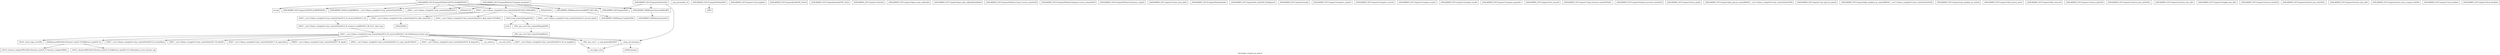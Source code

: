 digraph "Call graph: compute_pe_atom.ll" {
	label="Call graph: compute_pe_atom.ll";

	Node0x564b32cb4a20 [shape=record,label="{_ZNSt7__cxx1112basic_stringIcSt11char_traitsIcESaIcEED1Ev}"];
	Node0x564b32d1c910 [shape=record,label="{_ZN9LAMMPS_NS13ComputePEAtomC2EPNS_6LAMMPSEiPPc}"];
	Node0x564b32d1c910 -> Node0x564b32cb7160;
	Node0x564b32d1c910 -> Node0x564b32ced1b0;
	Node0x564b32d1c910 -> Node0x564b32cf3cf0;
	Node0x564b32d1c910 -> Node0x564b32cb25f0;
	Node0x564b32d1c910 -> Node0x564b32cb1e70;
	Node0x564b32d1c910 -> Node0x564b32ce86f0;
	Node0x564b32d1c910 -> Node0x564b32cb4a20;
	Node0x564b32d1c910 -> Node0x564b32cb3760;
	Node0x564b32ce8660 [shape=record,label="{_ZN9LAMMPS_NS6Memory7destroyIdEEvRPT_}"];
	Node0x564b32ce8660 -> Node0x564b32cd0490;
	Node0x564b32cb7160 [shape=record,label="{_ZN9LAMMPS_NS7ComputeC2EPNS_6LAMMPSEiPPc}"];
	Node0x564b32ce86f0 [shape=record,label="{_ZN9LAMMPS_NS5Error3allERKNSt7__cxx1112basic_stringIcSt11char_traitsIcESaIcEEEiS8_}"];
	Node0x564b32ced1b0 [shape=record,label="{_ZNSaIcEC1Ev}"];
	Node0x564b32cf3cf0 [shape=record,label="{_ZNSt7__cxx1112basic_stringIcSt11char_traitsIcESaIcEEC2IS3_EEPKcRKS3_}"];
	Node0x564b32cf3cf0 -> Node0x564b32cb6950;
	Node0x564b32cf3cf0 -> Node0x564b32d1cbf0;
	Node0x564b32cf3cf0 -> Node0x564b32d1caa0;
	Node0x564b32cf3cf0 -> Node0x564b32cb29d0;
	Node0x564b32cf3cf0 -> Node0x564b32cb5f90;
	Node0x564b32d1cd40 [shape=record,label="{__gxx_personality_v0}"];
	Node0x564b32cb1e70 [shape=record,label="{_ZNSaIcED1Ev}"];
	Node0x564b32cb3760 [shape=record,label="{strcmp}"];
	Node0x564b32cb25f0 [shape=record,label="{_ZN9LAMMPS_NS7ComputeD2Ev}"];
	Node0x564b32cef400 [shape=record,label="{_ZN9LAMMPS_NS13ComputePEAtomD2Ev}"];
	Node0x564b32cef400 -> Node0x564b32ce8660;
	Node0x564b32cef400 -> Node0x564b32cb25f0;
	Node0x564b32cef400 -> Node0x564b32cdeea0;
	Node0x564b32cdeea0 [shape=record,label="{__clang_call_terminate}"];
	Node0x564b32cdeea0 -> Node0x564b32cb7220;
	Node0x564b32cdeea0 -> Node0x564b32cd9e80;
	Node0x564b32cb7220 [shape=record,label="{__cxa_begin_catch}"];
	Node0x564b32cd9e80 [shape=record,label="{_ZSt9terminatev}"];
	Node0x564b32cce470 [shape=record,label="{_ZN9LAMMPS_NS13ComputePEAtomD0Ev}"];
	Node0x564b32cce470 -> Node0x564b32d12cd0;
	Node0x564b32d12cd0 [shape=record,label="{_ZdlPv}"];
	Node0x564b32cc5670 [shape=record,label="{_ZN9LAMMPS_NS13ComputePEAtom15compute_peratomEv}"];
	Node0x564b32cc5670 -> Node0x564b32ced1b0;
	Node0x564b32cc5670 -> Node0x564b32cf3cf0;
	Node0x564b32cc5670 -> Node0x564b32cc4140;
	Node0x564b32cc5670 -> Node0x564b32ce86f0;
	Node0x564b32cc5670 -> Node0x564b32cb4a20;
	Node0x564b32cc5670 -> Node0x564b32cb1e70;
	Node0x564b32cc5670 -> Node0x564b32ce8660;
	Node0x564b32d16b60 [shape=record,label="{_ZN9LAMMPS_NS7Compute11lock_lengthEv}"];
	Node0x564b32d14430 [shape=record,label="{_ZN9LAMMPS_NS7Compute4lockEPNS_3FixEll}"];
	Node0x564b32d14ba0 [shape=record,label="{_ZN9LAMMPS_NS7Compute6unlockEPNS_3FixE}"];
	Node0x564b32d18990 [shape=record,label="{_ZN9LAMMPS_NS7Compute7refreshEv}"];
	Node0x564b32d15a30 [shape=record,label="{_ZN9LAMMPS_NS7Compute19pair_setup_callbackEii}"];
	Node0x564b32cb6950 [shape=record,label="{_ZNSt7__cxx1112basic_stringIcSt11char_traitsIcESaIcEE13_M_local_dataEv}"];
	Node0x564b32d1cbf0 [shape=record,label="{_ZNSt7__cxx1112basic_stringIcSt11char_traitsIcESaIcEE12_Alloc_hiderC1EPcRKS3_}"];
	Node0x564b32cb0430 [shape=record,label="{_ZN9LAMMPS_NS7Compute19pair_tally_callbackEiiiidddddd}"];
	Node0x564b32cc4140 [shape=record,label="{_ZN9LAMMPS_NS6Memory6createIdEEPT_RS3_iPKc}"];
	Node0x564b32cc4140 -> Node0x564b32cc5760;
	Node0x564b32cc8ff0 [shape=record,label="{_ZN9LAMMPS_NS13ComputePEAtom17pack_reverse_commEiiPd}"];
	Node0x564b32cca350 [shape=record,label="{_ZN9LAMMPS_NS13ComputePEAtom19unpack_reverse_commEiPiPd}"];
	Node0x564b32cca880 [shape=record,label="{_ZN9LAMMPS_NS13ComputePEAtom12memory_usageEv}"];
	Node0x564b32ccbe50 [shape=record,label="{_ZN9LAMMPS_NS7Compute15reset_extra_dofEv}"];
	Node0x564b32cce810 [shape=record,label="{_ZN9LAMMPS_NS13ComputePEAtom4initEv}"];
	Node0x564b32ccf330 [shape=record,label="{_ZN9LAMMPS_NS7Compute9init_listEiPNS_9NeighListE}"];
	Node0x564b32cd1290 [shape=record,label="{_ZN9LAMMPS_NS7Compute5setupEv}"];
	Node0x564b32cd1f70 [shape=record,label="{_ZN9LAMMPS_NS7Compute14compute_scalarEv}"];
	Node0x564b32cbdef0 [shape=record,label="{_ZN9LAMMPS_NS7Compute14compute_vectorEv}"];
	Node0x564b32cd3e50 [shape=record,label="{_ZN9LAMMPS_NS7Compute13compute_arrayEv}"];
	Node0x564b32cd6990 [shape=record,label="{_ZN9LAMMPS_NS7Compute13compute_localEv}"];
	Node0x564b32cbbe80 [shape=record,label="{_ZN9__gnu_cxx11char_traitsIcE6lengthEPKc}"];
	Node0x564b32cbbe80 -> Node0x564b32d04180;
	Node0x564b32cd6fa0 [shape=record,label="{_ZN9LAMMPS_NS7Compute15compute_pergridEv}"];
	Node0x564b32ce5f80 [shape=record,label="{_ZN9LAMMPS_NS7Compute10set_arraysEi}"];
	Node0x564b32cdabe0 [shape=record,label="{_ZN9LAMMPS_NS7Compute17pack_forward_commEiPiPdiS1_}"];
	Node0x564b32cdd1b0 [shape=record,label="{_ZN9LAMMPS_NS7Compute19unpack_forward_commEiiPd}"];
	Node0x564b32cea1c0 [shape=record,label="{_ZN9LAMMPS_NS7Compute10reset_gridEv}"];
	Node0x564b32cd1e80 [shape=record,label="{_ZN9LAMMPS_NS7Compute16get_grid_by_nameERKNSt7__cxx1112basic_stringIcSt11char_traitsIcESaIcEEERi}"];
	Node0x564b32cf5a40 [shape=record,label="{_ZN9LAMMPS_NS7Compute17get_grid_by_indexEi}"];
	Node0x564b32cf7540 [shape=record,label="{_ZN9LAMMPS_NS7Compute20get_griddata_by_nameEiRKNSt7__cxx1112basic_stringIcSt11char_traitsIcESaIcEEERi}"];
	Node0x564b32cfdeb0 [shape=record,label="{_ZN9LAMMPS_NS7Compute21get_griddata_by_indexEi}"];
	Node0x564b32d00550 [shape=record,label="{_ZN9LAMMPS_NS7Compute14dof_remove_preEv}"];
	Node0x564b32d01720 [shape=record,label="{_ZN9LAMMPS_NS7Compute10dof_removeEi}"];
	Node0x564b32d02d10 [shape=record,label="{_ZN9LAMMPS_NS7Compute11remove_biasEiPd}"];
	Node0x564b32d03c20 [shape=record,label="{_ZN9LAMMPS_NS7Compute15remove_bias_thrEiPdS1_}"];
	Node0x564b32d04b20 [shape=record,label="{_ZN9LAMMPS_NS7Compute15remove_bias_allEv}"];
	Node0x564b32d06530 [shape=record,label="{_ZN9LAMMPS_NS7Compute16reapply_bias_allEv}"];
	Node0x564b32d07a80 [shape=record,label="{_ZN9LAMMPS_NS7Compute12restore_biasEiPd}"];
	Node0x564b32d11a90 [shape=record,label="{_ZN9LAMMPS_NS7Compute16restore_bias_thrEiPdS1_}"];
	Node0x564b32d11d50 [shape=record,label="{_ZN9LAMMPS_NS7Compute16restore_bias_allEv}"];
	Node0x564b32d13980 [shape=record,label="{_ZN9LAMMPS_NS7Compute23reset_extra_compute_fixEPKc}"];
	Node0x564b32d14cb0 [shape=record,label="{_ZN9LAMMPS_NS7Compute11lock_enableEv}"];
	Node0x564b32d15c70 [shape=record,label="{_ZN9LAMMPS_NS7Compute12lock_disableEv}"];
	Node0x564b32cb29d0 [shape=record,label="{_ZNSt7__cxx1112basic_stringIcSt11char_traitsIcESaIcEE12_M_constructIPKcEEvT_S8_}"];
	Node0x564b32cb29d0 -> Node0x564b32cb9f70;
	Node0x564b32d1caa0 [shape=record,label="{_ZNSt11char_traitsIcE6lengthEPKc}"];
	Node0x564b32d1caa0 -> Node0x564b32cbbe80;
	Node0x564b32d1caa0 -> Node0x564b32d07fa0;
	Node0x564b32cb5f90 [shape=record,label="{_ZNSt7__cxx1112basic_stringIcSt11char_traitsIcESaIcEE12_Alloc_hiderD2Ev}"];
	Node0x564b32cb5f90 -> Node0x564b32d18cd0;
	Node0x564b32cb9f70 [shape=record,label="{_ZNSt7__cxx1112basic_stringIcSt11char_traitsIcESaIcEE16_M_construct_auxIPKcEEvT_S8_St12__false_type}"];
	Node0x564b32cb9f70 -> Node0x564b32cd7700;
	Node0x564b32cd7700 [shape=record,label="{_ZNSt7__cxx1112basic_stringIcSt11char_traitsIcESaIcEE12_M_constructIPKcEEvT_S8_St20forward_iterator_tag}"];
	Node0x564b32cd7700 -> Node0x564b32cdac50;
	Node0x564b32cd7700 -> Node0x564b32cfda20;
	Node0x564b32cd7700 -> Node0x564b32cd41a0;
	Node0x564b32cd7700 -> Node0x564b32cfeed0;
	Node0x564b32cd7700 -> Node0x564b32d06050;
	Node0x564b32cd7700 -> Node0x564b32d172f0;
	Node0x564b32cd7700 -> Node0x564b32cd7960;
	Node0x564b32cd7700 -> Node0x564b32cca6b0;
	Node0x564b32cd7700 -> Node0x564b32cb7220;
	Node0x564b32cd7700 -> Node0x564b32d2a170;
	Node0x564b32cd7700 -> Node0x564b32d2a1f0;
	Node0x564b32cd7700 -> Node0x564b32d2a270;
	Node0x564b32cd7700 -> Node0x564b32d2a2f0;
	Node0x564b32cd7700 -> Node0x564b32cdeea0;
	Node0x564b32cdac50 [shape=record,label="{_ZN9__gnu_cxx17__is_null_pointerIKcEEbPT_}"];
	Node0x564b32cfda20 [shape=record,label="{_ZSt19__throw_logic_errorPKc}"];
	Node0x564b32cd41a0 [shape=record,label="{_ZSt8distanceIPKcENSt15iterator_traitsIT_E15difference_typeES3_S3_}"];
	Node0x564b32cd41a0 -> Node0x564b32d16150;
	Node0x564b32cd41a0 -> Node0x564b32d05b70;
	Node0x564b32d06050 [shape=record,label="{_ZNSt7__cxx1112basic_stringIcSt11char_traitsIcESaIcEE7_M_dataEPc}"];
	Node0x564b32cfeed0 [shape=record,label="{_ZNSt7__cxx1112basic_stringIcSt11char_traitsIcESaIcEE9_M_createERmm}"];
	Node0x564b32d172f0 [shape=record,label="{_ZNSt7__cxx1112basic_stringIcSt11char_traitsIcESaIcEE11_M_capacityEm}"];
	Node0x564b32cca6b0 [shape=record,label="{_ZNSt7__cxx1112basic_stringIcSt11char_traitsIcESaIcEE13_S_copy_charsEPcPKcS7_}"];
	Node0x564b32cd7960 [shape=record,label="{_ZNKSt7__cxx1112basic_stringIcSt11char_traitsIcESaIcEE7_M_dataEv}"];
	Node0x564b32d2a170 [shape=record,label="{_ZNSt7__cxx1112basic_stringIcSt11char_traitsIcESaIcEE10_M_disposeEv}"];
	Node0x564b32d2a1f0 [shape=record,label="{__cxa_rethrow}"];
	Node0x564b32d2a270 [shape=record,label="{__cxa_end_catch}"];
	Node0x564b32d2a2f0 [shape=record,label="{_ZNSt7__cxx1112basic_stringIcSt11char_traitsIcESaIcEE13_M_set_lengthEm}"];
	Node0x564b32d05b70 [shape=record,label="{_ZSt10__distanceIPKcENSt15iterator_traitsIT_E15difference_typeES3_S3_St26random_access_iterator_tag}"];
	Node0x564b32d16150 [shape=record,label="{_ZSt19__iterator_categoryIPKcENSt15iterator_traitsIT_E17iterator_categoryERKS3_}"];
	Node0x564b32d07fa0 [shape=record,label="{strlen}"];
	Node0x564b32d04180 [shape=record,label="{_ZN9__gnu_cxx11char_traitsIcE2eqERKcS3_}"];
	Node0x564b32d18cd0 [shape=record,label="{_ZNSaIcED2Ev}"];
	Node0x564b32cd0490 [shape=record,label="{_ZN9LAMMPS_NS6Memory5sfreeEPv}"];
	Node0x564b32cc5760 [shape=record,label="{_ZN9LAMMPS_NS6Memory7smallocElPKc}"];
}
